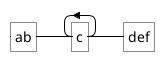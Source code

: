 {
  "sha1": "pgowoa3yb7ss9erovwu0g8n2zqs3w39",
  "insertion": {
    "when": "2024-06-04T17:28:41.177Z",
    "url": "https://twitter.com/riduidel/status/1601129293383610370",
    "user": "plantuml@gmail.com"
  }
}
@startregex
abc+def
@endregex
